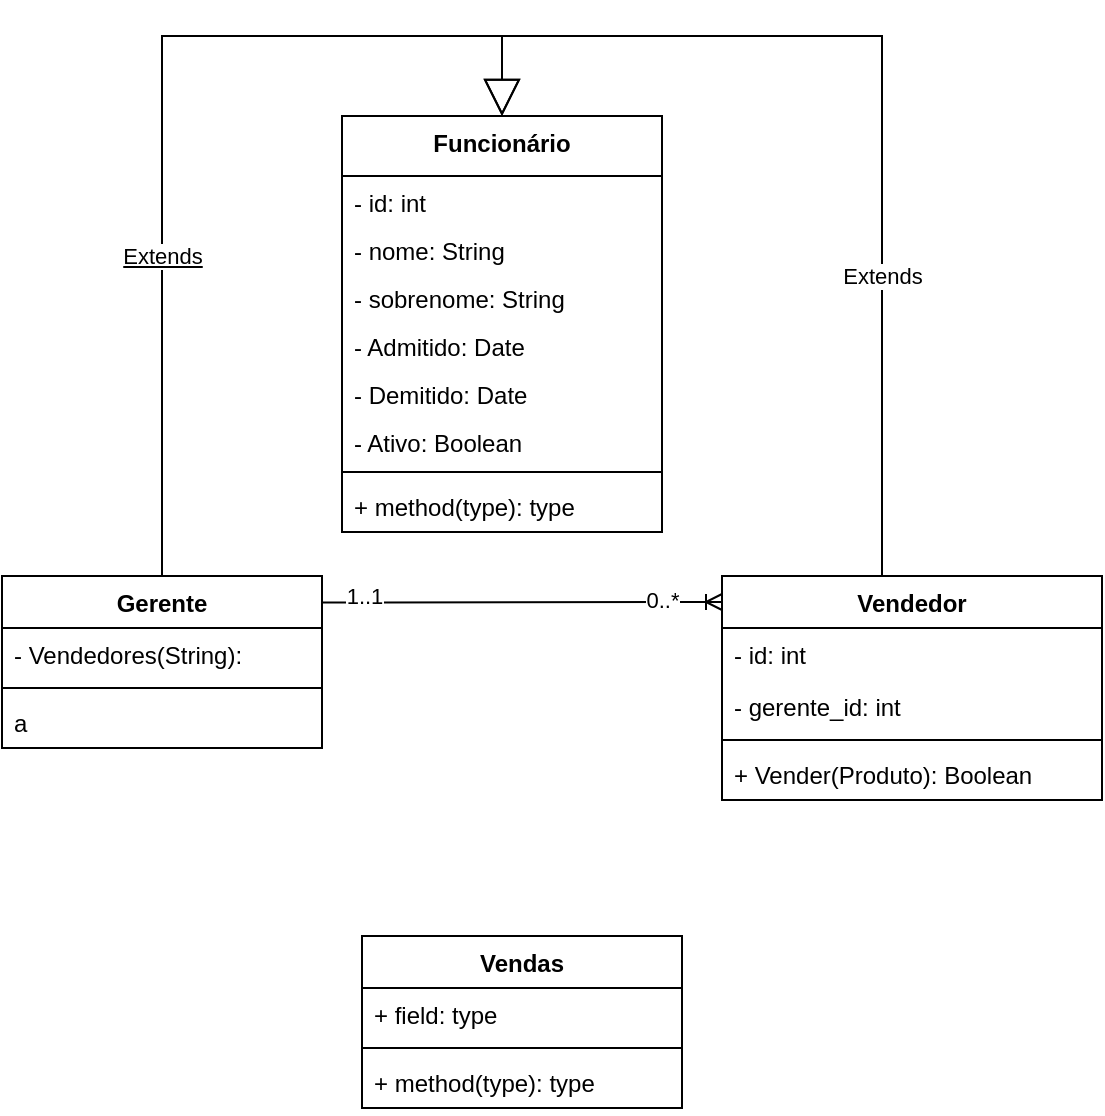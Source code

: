 <mxfile version="20.0.0" type="github">
  <diagram id="Yc3sJ6PLqbWLHXm8ePQD" name="Page-1">
    <mxGraphModel dx="734" dy="1711" grid="1" gridSize="10" guides="1" tooltips="1" connect="1" arrows="1" fold="1" page="1" pageScale="1" pageWidth="850" pageHeight="1100" math="0" shadow="0">
      <root>
        <mxCell id="0" />
        <mxCell id="1" parent="0" />
        <mxCell id="ZTg7QbxthFuaDweqiiDR-2" value="Funcionário" style="swimlane;fontStyle=1;align=center;verticalAlign=top;childLayout=stackLayout;horizontal=1;startSize=30;horizontalStack=0;resizeParent=1;resizeParentMax=0;resizeLast=0;collapsible=1;marginBottom=0;" vertex="1" parent="1">
          <mxGeometry x="190" y="50" width="160" height="208" as="geometry">
            <mxRectangle x="200" y="390" width="110" height="30" as="alternateBounds" />
          </mxGeometry>
        </mxCell>
        <mxCell id="ZTg7QbxthFuaDweqiiDR-3" value="- id: int" style="text;strokeColor=none;fillColor=none;align=left;verticalAlign=top;spacingLeft=4;spacingRight=4;overflow=hidden;rotatable=0;points=[[0,0.5],[1,0.5]];portConstraint=eastwest;" vertex="1" parent="ZTg7QbxthFuaDweqiiDR-2">
          <mxGeometry y="30" width="160" height="24" as="geometry" />
        </mxCell>
        <mxCell id="ZTg7QbxthFuaDweqiiDR-10" value="- nome: String" style="text;strokeColor=none;fillColor=none;align=left;verticalAlign=top;spacingLeft=4;spacingRight=4;overflow=hidden;rotatable=0;points=[[0,0.5],[1,0.5]];portConstraint=eastwest;" vertex="1" parent="ZTg7QbxthFuaDweqiiDR-2">
          <mxGeometry y="54" width="160" height="24" as="geometry" />
        </mxCell>
        <mxCell id="ZTg7QbxthFuaDweqiiDR-23" value="- sobrenome: String" style="text;strokeColor=none;fillColor=none;align=left;verticalAlign=top;spacingLeft=4;spacingRight=4;overflow=hidden;rotatable=0;points=[[0,0.5],[1,0.5]];portConstraint=eastwest;" vertex="1" parent="ZTg7QbxthFuaDweqiiDR-2">
          <mxGeometry y="78" width="160" height="24" as="geometry" />
        </mxCell>
        <mxCell id="ZTg7QbxthFuaDweqiiDR-24" value="- Admitido: Date" style="text;strokeColor=none;fillColor=none;align=left;verticalAlign=top;spacingLeft=4;spacingRight=4;overflow=hidden;rotatable=0;points=[[0,0.5],[1,0.5]];portConstraint=eastwest;" vertex="1" parent="ZTg7QbxthFuaDweqiiDR-2">
          <mxGeometry y="102" width="160" height="24" as="geometry" />
        </mxCell>
        <mxCell id="ZTg7QbxthFuaDweqiiDR-28" value="- Demitido: Date" style="text;strokeColor=none;fillColor=none;align=left;verticalAlign=top;spacingLeft=4;spacingRight=4;overflow=hidden;rotatable=0;points=[[0,0.5],[1,0.5]];portConstraint=eastwest;" vertex="1" parent="ZTg7QbxthFuaDweqiiDR-2">
          <mxGeometry y="126" width="160" height="24" as="geometry" />
        </mxCell>
        <mxCell id="ZTg7QbxthFuaDweqiiDR-25" value="- Ativo: Boolean" style="text;strokeColor=none;fillColor=none;align=left;verticalAlign=top;spacingLeft=4;spacingRight=4;overflow=hidden;rotatable=0;points=[[0,0.5],[1,0.5]];portConstraint=eastwest;" vertex="1" parent="ZTg7QbxthFuaDweqiiDR-2">
          <mxGeometry y="150" width="160" height="24" as="geometry" />
        </mxCell>
        <mxCell id="ZTg7QbxthFuaDweqiiDR-4" value="" style="line;strokeWidth=1;fillColor=none;align=left;verticalAlign=middle;spacingTop=-1;spacingLeft=3;spacingRight=3;rotatable=0;labelPosition=right;points=[];portConstraint=eastwest;" vertex="1" parent="ZTg7QbxthFuaDweqiiDR-2">
          <mxGeometry y="174" width="160" height="8" as="geometry" />
        </mxCell>
        <mxCell id="ZTg7QbxthFuaDweqiiDR-5" value="+ method(type): type" style="text;strokeColor=none;fillColor=none;align=left;verticalAlign=top;spacingLeft=4;spacingRight=4;overflow=hidden;rotatable=0;points=[[0,0.5],[1,0.5]];portConstraint=eastwest;" vertex="1" parent="ZTg7QbxthFuaDweqiiDR-2">
          <mxGeometry y="182" width="160" height="26" as="geometry" />
        </mxCell>
        <mxCell id="ZTg7QbxthFuaDweqiiDR-11" value="Gerente" style="swimlane;fontStyle=1;align=center;verticalAlign=top;childLayout=stackLayout;horizontal=1;startSize=26;horizontalStack=0;resizeParent=1;resizeParentMax=0;resizeLast=0;collapsible=1;marginBottom=0;" vertex="1" parent="1">
          <mxGeometry x="20" y="280" width="160" height="86" as="geometry" />
        </mxCell>
        <mxCell id="ZTg7QbxthFuaDweqiiDR-12" value="- Vendedores(String):" style="text;strokeColor=none;fillColor=none;align=left;verticalAlign=top;spacingLeft=4;spacingRight=4;overflow=hidden;rotatable=0;points=[[0,0.5],[1,0.5]];portConstraint=eastwest;" vertex="1" parent="ZTg7QbxthFuaDweqiiDR-11">
          <mxGeometry y="26" width="160" height="26" as="geometry" />
        </mxCell>
        <mxCell id="ZTg7QbxthFuaDweqiiDR-13" value="" style="line;strokeWidth=1;fillColor=none;align=left;verticalAlign=middle;spacingTop=-1;spacingLeft=3;spacingRight=3;rotatable=0;labelPosition=right;points=[];portConstraint=eastwest;" vertex="1" parent="ZTg7QbxthFuaDweqiiDR-11">
          <mxGeometry y="52" width="160" height="8" as="geometry" />
        </mxCell>
        <mxCell id="ZTg7QbxthFuaDweqiiDR-14" value="a" style="text;strokeColor=none;fillColor=none;align=left;verticalAlign=top;spacingLeft=4;spacingRight=4;overflow=hidden;rotatable=0;points=[[0,0.5],[1,0.5]];portConstraint=eastwest;" vertex="1" parent="ZTg7QbxthFuaDweqiiDR-11">
          <mxGeometry y="60" width="160" height="26" as="geometry" />
        </mxCell>
        <mxCell id="ZTg7QbxthFuaDweqiiDR-16" value="Vendedor" style="swimlane;fontStyle=1;align=center;verticalAlign=top;childLayout=stackLayout;horizontal=1;startSize=26;horizontalStack=0;resizeParent=1;resizeParentMax=0;resizeLast=0;collapsible=1;marginBottom=0;" vertex="1" parent="1">
          <mxGeometry x="380" y="280" width="190" height="112" as="geometry" />
        </mxCell>
        <mxCell id="ZTg7QbxthFuaDweqiiDR-17" value="- id: int" style="text;strokeColor=none;fillColor=none;align=left;verticalAlign=top;spacingLeft=4;spacingRight=4;overflow=hidden;rotatable=0;points=[[0,0.5],[1,0.5]];portConstraint=eastwest;" vertex="1" parent="ZTg7QbxthFuaDweqiiDR-16">
          <mxGeometry y="26" width="190" height="26" as="geometry" />
        </mxCell>
        <mxCell id="ZTg7QbxthFuaDweqiiDR-45" value="- gerente_id: int " style="text;strokeColor=none;fillColor=none;align=left;verticalAlign=top;spacingLeft=4;spacingRight=4;overflow=hidden;rotatable=0;points=[[0,0.5],[1,0.5]];portConstraint=eastwest;" vertex="1" parent="ZTg7QbxthFuaDweqiiDR-16">
          <mxGeometry y="52" width="190" height="26" as="geometry" />
        </mxCell>
        <mxCell id="ZTg7QbxthFuaDweqiiDR-18" value="" style="line;strokeWidth=1;fillColor=none;align=left;verticalAlign=middle;spacingTop=-1;spacingLeft=3;spacingRight=3;rotatable=0;labelPosition=right;points=[];portConstraint=eastwest;" vertex="1" parent="ZTg7QbxthFuaDweqiiDR-16">
          <mxGeometry y="78" width="190" height="8" as="geometry" />
        </mxCell>
        <mxCell id="ZTg7QbxthFuaDweqiiDR-19" value="+ Vender(Produto): Boolean" style="text;strokeColor=none;fillColor=none;align=left;verticalAlign=top;spacingLeft=4;spacingRight=4;overflow=hidden;rotatable=0;points=[[0,0.5],[1,0.5]];portConstraint=eastwest;" vertex="1" parent="ZTg7QbxthFuaDweqiiDR-16">
          <mxGeometry y="86" width="190" height="26" as="geometry" />
        </mxCell>
        <mxCell id="ZTg7QbxthFuaDweqiiDR-32" value="Vendas" style="swimlane;fontStyle=1;align=center;verticalAlign=top;childLayout=stackLayout;horizontal=1;startSize=26;horizontalStack=0;resizeParent=1;resizeParentMax=0;resizeLast=0;collapsible=1;marginBottom=0;" vertex="1" parent="1">
          <mxGeometry x="200" y="460" width="160" height="86" as="geometry" />
        </mxCell>
        <mxCell id="ZTg7QbxthFuaDweqiiDR-33" value="+ field: type" style="text;strokeColor=none;fillColor=none;align=left;verticalAlign=top;spacingLeft=4;spacingRight=4;overflow=hidden;rotatable=0;points=[[0,0.5],[1,0.5]];portConstraint=eastwest;" vertex="1" parent="ZTg7QbxthFuaDweqiiDR-32">
          <mxGeometry y="26" width="160" height="26" as="geometry" />
        </mxCell>
        <mxCell id="ZTg7QbxthFuaDweqiiDR-34" value="" style="line;strokeWidth=1;fillColor=none;align=left;verticalAlign=middle;spacingTop=-1;spacingLeft=3;spacingRight=3;rotatable=0;labelPosition=right;points=[];portConstraint=eastwest;" vertex="1" parent="ZTg7QbxthFuaDweqiiDR-32">
          <mxGeometry y="52" width="160" height="8" as="geometry" />
        </mxCell>
        <mxCell id="ZTg7QbxthFuaDweqiiDR-35" value="+ method(type): type" style="text;strokeColor=none;fillColor=none;align=left;verticalAlign=top;spacingLeft=4;spacingRight=4;overflow=hidden;rotatable=0;points=[[0,0.5],[1,0.5]];portConstraint=eastwest;" vertex="1" parent="ZTg7QbxthFuaDweqiiDR-32">
          <mxGeometry y="60" width="160" height="26" as="geometry" />
        </mxCell>
        <mxCell id="ZTg7QbxthFuaDweqiiDR-36" value="Extends" style="endArrow=block;endSize=16;endFill=0;html=1;rounded=0;elbow=vertical;fontStyle=4;entryX=0.5;entryY=0;entryDx=0;entryDy=0;exitX=0.5;exitY=0;exitDx=0;exitDy=0;edgeStyle=orthogonalEdgeStyle;" edge="1" parent="1" source="ZTg7QbxthFuaDweqiiDR-11" target="ZTg7QbxthFuaDweqiiDR-2">
          <mxGeometry x="-0.334" width="160" relative="1" as="geometry">
            <mxPoint x="90" y="119" as="sourcePoint" />
            <mxPoint x="330" y="169" as="targetPoint" />
            <Array as="points">
              <mxPoint x="100" y="10" />
              <mxPoint x="270" y="10" />
            </Array>
            <mxPoint as="offset" />
          </mxGeometry>
        </mxCell>
        <mxCell id="ZTg7QbxthFuaDweqiiDR-37" value="Extends" style="endArrow=block;endSize=16;endFill=0;html=1;rounded=0;elbow=vertical;entryX=0.5;entryY=0;entryDx=0;entryDy=0;exitX=0.5;exitY=0;exitDx=0;exitDy=0;edgeStyle=orthogonalEdgeStyle;" edge="1" parent="1" source="ZTg7QbxthFuaDweqiiDR-16" target="ZTg7QbxthFuaDweqiiDR-2">
          <mxGeometry x="-0.36" width="160" relative="1" as="geometry">
            <mxPoint x="440" y="160" as="sourcePoint" />
            <mxPoint x="370" y="210" as="targetPoint" />
            <Array as="points">
              <mxPoint x="460" y="10" />
              <mxPoint x="270" y="10" />
            </Array>
            <mxPoint as="offset" />
          </mxGeometry>
        </mxCell>
        <mxCell id="ZTg7QbxthFuaDweqiiDR-41" value="" style="edgeStyle=entityRelationEdgeStyle;fontSize=12;html=1;endArrow=ERoneToMany;rounded=0;elbow=vertical;exitX=0.999;exitY=0.154;exitDx=0;exitDy=0;exitPerimeter=0;" edge="1" parent="1" source="ZTg7QbxthFuaDweqiiDR-11">
          <mxGeometry width="100" height="100" relative="1" as="geometry">
            <mxPoint x="240" y="260" as="sourcePoint" />
            <mxPoint x="380" y="293" as="targetPoint" />
          </mxGeometry>
        </mxCell>
        <mxCell id="ZTg7QbxthFuaDweqiiDR-42" value="1..1" style="edgeLabel;html=1;align=center;verticalAlign=middle;resizable=0;points=[];" vertex="1" connectable="0" parent="ZTg7QbxthFuaDweqiiDR-41">
          <mxGeometry x="-0.885" y="3" relative="1" as="geometry">
            <mxPoint x="9" as="offset" />
          </mxGeometry>
        </mxCell>
        <mxCell id="ZTg7QbxthFuaDweqiiDR-43" value="0..*" style="edgeLabel;html=1;align=center;verticalAlign=middle;resizable=0;points=[];" vertex="1" connectable="0" parent="ZTg7QbxthFuaDweqiiDR-41">
          <mxGeometry x="0.788" y="1" relative="1" as="geometry">
            <mxPoint x="-9" as="offset" />
          </mxGeometry>
        </mxCell>
      </root>
    </mxGraphModel>
  </diagram>
</mxfile>
